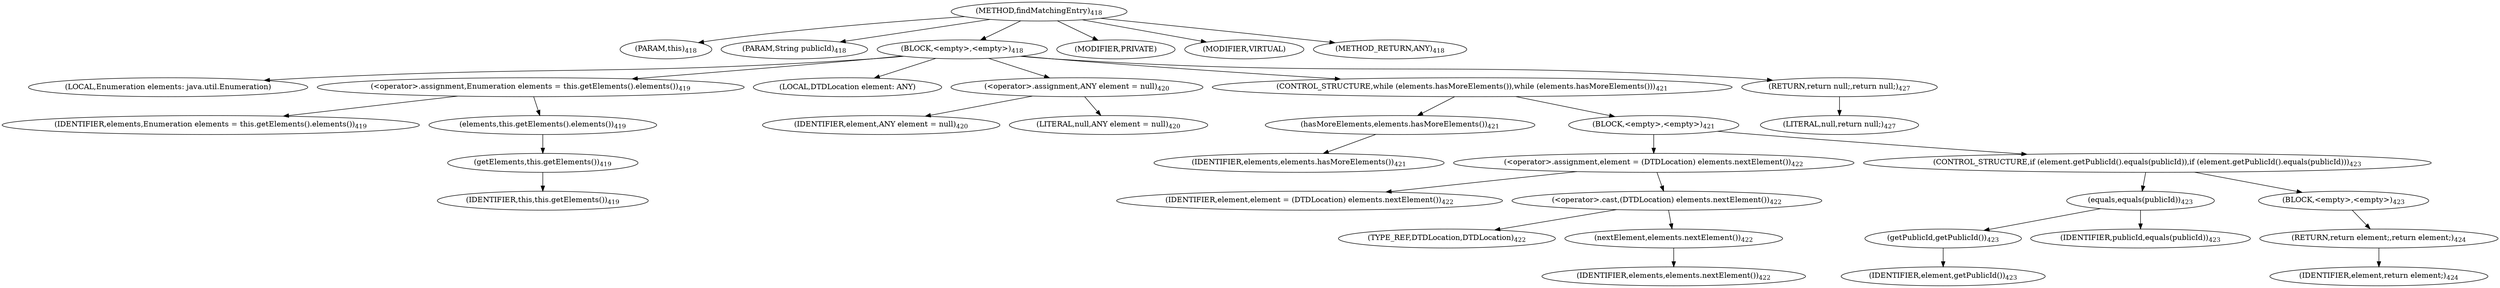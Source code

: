 digraph "findMatchingEntry" {  
"557" [label = <(METHOD,findMatchingEntry)<SUB>418</SUB>> ]
"60" [label = <(PARAM,this)<SUB>418</SUB>> ]
"558" [label = <(PARAM,String publicId)<SUB>418</SUB>> ]
"559" [label = <(BLOCK,&lt;empty&gt;,&lt;empty&gt;)<SUB>418</SUB>> ]
"560" [label = <(LOCAL,Enumeration elements: java.util.Enumeration)> ]
"561" [label = <(&lt;operator&gt;.assignment,Enumeration elements = this.getElements().elements())<SUB>419</SUB>> ]
"562" [label = <(IDENTIFIER,elements,Enumeration elements = this.getElements().elements())<SUB>419</SUB>> ]
"563" [label = <(elements,this.getElements().elements())<SUB>419</SUB>> ]
"564" [label = <(getElements,this.getElements())<SUB>419</SUB>> ]
"59" [label = <(IDENTIFIER,this,this.getElements())<SUB>419</SUB>> ]
"565" [label = <(LOCAL,DTDLocation element: ANY)> ]
"566" [label = <(&lt;operator&gt;.assignment,ANY element = null)<SUB>420</SUB>> ]
"567" [label = <(IDENTIFIER,element,ANY element = null)<SUB>420</SUB>> ]
"568" [label = <(LITERAL,null,ANY element = null)<SUB>420</SUB>> ]
"569" [label = <(CONTROL_STRUCTURE,while (elements.hasMoreElements()),while (elements.hasMoreElements()))<SUB>421</SUB>> ]
"570" [label = <(hasMoreElements,elements.hasMoreElements())<SUB>421</SUB>> ]
"571" [label = <(IDENTIFIER,elements,elements.hasMoreElements())<SUB>421</SUB>> ]
"572" [label = <(BLOCK,&lt;empty&gt;,&lt;empty&gt;)<SUB>421</SUB>> ]
"573" [label = <(&lt;operator&gt;.assignment,element = (DTDLocation) elements.nextElement())<SUB>422</SUB>> ]
"574" [label = <(IDENTIFIER,element,element = (DTDLocation) elements.nextElement())<SUB>422</SUB>> ]
"575" [label = <(&lt;operator&gt;.cast,(DTDLocation) elements.nextElement())<SUB>422</SUB>> ]
"576" [label = <(TYPE_REF,DTDLocation,DTDLocation)<SUB>422</SUB>> ]
"577" [label = <(nextElement,elements.nextElement())<SUB>422</SUB>> ]
"578" [label = <(IDENTIFIER,elements,elements.nextElement())<SUB>422</SUB>> ]
"579" [label = <(CONTROL_STRUCTURE,if (element.getPublicId().equals(publicId)),if (element.getPublicId().equals(publicId)))<SUB>423</SUB>> ]
"580" [label = <(equals,equals(publicId))<SUB>423</SUB>> ]
"581" [label = <(getPublicId,getPublicId())<SUB>423</SUB>> ]
"582" [label = <(IDENTIFIER,element,getPublicId())<SUB>423</SUB>> ]
"583" [label = <(IDENTIFIER,publicId,equals(publicId))<SUB>423</SUB>> ]
"584" [label = <(BLOCK,&lt;empty&gt;,&lt;empty&gt;)<SUB>423</SUB>> ]
"585" [label = <(RETURN,return element;,return element;)<SUB>424</SUB>> ]
"586" [label = <(IDENTIFIER,element,return element;)<SUB>424</SUB>> ]
"587" [label = <(RETURN,return null;,return null;)<SUB>427</SUB>> ]
"588" [label = <(LITERAL,null,return null;)<SUB>427</SUB>> ]
"589" [label = <(MODIFIER,PRIVATE)> ]
"590" [label = <(MODIFIER,VIRTUAL)> ]
"591" [label = <(METHOD_RETURN,ANY)<SUB>418</SUB>> ]
  "557" -> "60" 
  "557" -> "558" 
  "557" -> "559" 
  "557" -> "589" 
  "557" -> "590" 
  "557" -> "591" 
  "559" -> "560" 
  "559" -> "561" 
  "559" -> "565" 
  "559" -> "566" 
  "559" -> "569" 
  "559" -> "587" 
  "561" -> "562" 
  "561" -> "563" 
  "563" -> "564" 
  "564" -> "59" 
  "566" -> "567" 
  "566" -> "568" 
  "569" -> "570" 
  "569" -> "572" 
  "570" -> "571" 
  "572" -> "573" 
  "572" -> "579" 
  "573" -> "574" 
  "573" -> "575" 
  "575" -> "576" 
  "575" -> "577" 
  "577" -> "578" 
  "579" -> "580" 
  "579" -> "584" 
  "580" -> "581" 
  "580" -> "583" 
  "581" -> "582" 
  "584" -> "585" 
  "585" -> "586" 
  "587" -> "588" 
}
